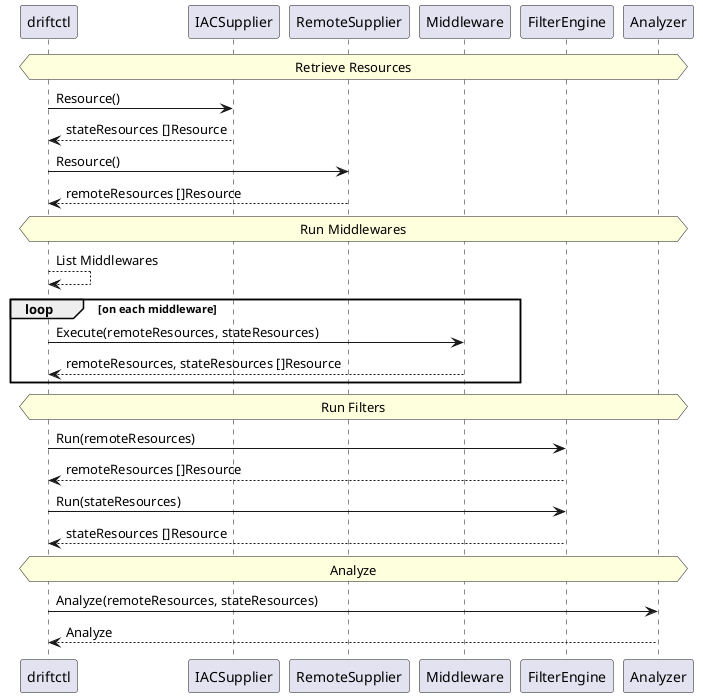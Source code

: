 @startuml
hnote across: Retrieve Resources
driftctl -> IACSupplier: Resource()
IACSupplier --> driftctl: stateResources []Resource
driftctl -> RemoteSupplier: Resource()
RemoteSupplier --> driftctl: remoteResources []Resource

hnote across: Run Middlewares
driftctl --> driftctl: List Middlewares
loop on each middleware
driftctl -> Middleware: Execute(remoteResources, stateResources)
Middleware --> driftctl: remoteResources, stateResources []Resource
end

hnote across: Run Filters
driftctl -> FilterEngine: Run(remoteResources)
FilterEngine --> driftctl: remoteResources []Resource
driftctl -> FilterEngine: Run(stateResources)
FilterEngine --> driftctl: stateResources []Resource

hnote across: Analyze
driftctl -> Analyzer: Analyze(remoteResources, stateResources)
Analyzer --> driftctl: Analyze


@enduml
